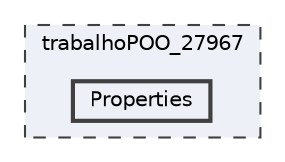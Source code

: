 digraph "trabalhoPOO_27967/Properties"
{
 // LATEX_PDF_SIZE
  bgcolor="transparent";
  edge [fontname=Helvetica,fontsize=10,labelfontname=Helvetica,labelfontsize=10];
  node [fontname=Helvetica,fontsize=10,shape=box,height=0.2,width=0.4];
  compound=true
  subgraph clusterdir_2febc12c3c491208b6bb30c417a778ab {
    graph [ bgcolor="#edf0f7", pencolor="grey25", label="trabalhoPOO_27967", fontname=Helvetica,fontsize=10 style="filled,dashed", URL="dir_2febc12c3c491208b6bb30c417a778ab.html",tooltip=""]
  dir_42a2b74406edc9527991b889ab6139d5 [label="Properties", fillcolor="#edf0f7", color="grey25", style="filled,bold", URL="dir_42a2b74406edc9527991b889ab6139d5.html",tooltip=""];
  }
}
